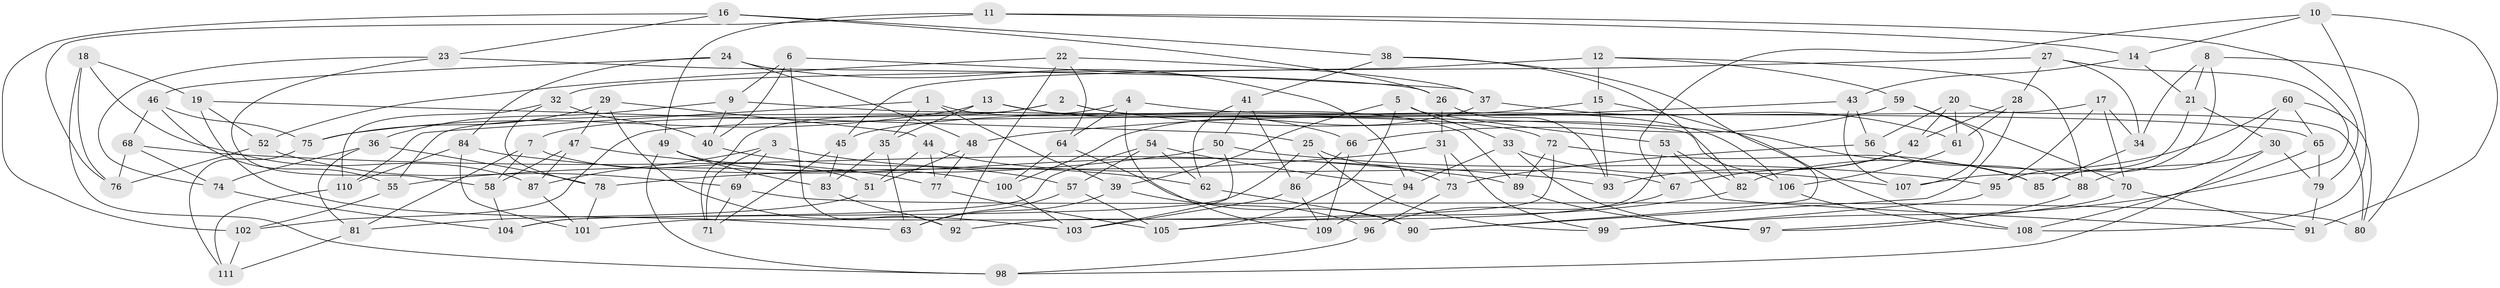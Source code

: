 // coarse degree distribution, {6: 0.5223880597014925, 3: 0.014925373134328358, 5: 0.13432835820895522, 4: 0.3283582089552239}
// Generated by graph-tools (version 1.1) at 2025/42/03/06/25 10:42:18]
// undirected, 111 vertices, 222 edges
graph export_dot {
graph [start="1"]
  node [color=gray90,style=filled];
  1;
  2;
  3;
  4;
  5;
  6;
  7;
  8;
  9;
  10;
  11;
  12;
  13;
  14;
  15;
  16;
  17;
  18;
  19;
  20;
  21;
  22;
  23;
  24;
  25;
  26;
  27;
  28;
  29;
  30;
  31;
  32;
  33;
  34;
  35;
  36;
  37;
  38;
  39;
  40;
  41;
  42;
  43;
  44;
  45;
  46;
  47;
  48;
  49;
  50;
  51;
  52;
  53;
  54;
  55;
  56;
  57;
  58;
  59;
  60;
  61;
  62;
  63;
  64;
  65;
  66;
  67;
  68;
  69;
  70;
  71;
  72;
  73;
  74;
  75;
  76;
  77;
  78;
  79;
  80;
  81;
  82;
  83;
  84;
  85;
  86;
  87;
  88;
  89;
  90;
  91;
  92;
  93;
  94;
  95;
  96;
  97;
  98;
  99;
  100;
  101;
  102;
  103;
  104;
  105;
  106;
  107;
  108;
  109;
  110;
  111;
  1 -- 110;
  1 -- 39;
  1 -- 35;
  1 -- 89;
  2 -- 85;
  2 -- 7;
  2 -- 106;
  2 -- 55;
  3 -- 69;
  3 -- 71;
  3 -- 62;
  3 -- 87;
  4 -- 71;
  4 -- 65;
  4 -- 109;
  4 -- 64;
  5 -- 39;
  5 -- 33;
  5 -- 53;
  5 -- 105;
  6 -- 37;
  6 -- 92;
  6 -- 40;
  6 -- 9;
  7 -- 51;
  7 -- 81;
  7 -- 58;
  8 -- 34;
  8 -- 80;
  8 -- 95;
  8 -- 21;
  9 -- 106;
  9 -- 36;
  9 -- 40;
  10 -- 14;
  10 -- 108;
  10 -- 67;
  10 -- 91;
  11 -- 14;
  11 -- 49;
  11 -- 79;
  11 -- 76;
  12 -- 15;
  12 -- 59;
  12 -- 45;
  12 -- 88;
  13 -- 35;
  13 -- 72;
  13 -- 75;
  13 -- 66;
  14 -- 43;
  14 -- 21;
  15 -- 45;
  15 -- 108;
  15 -- 93;
  16 -- 23;
  16 -- 26;
  16 -- 38;
  16 -- 102;
  17 -- 34;
  17 -- 95;
  17 -- 70;
  17 -- 102;
  18 -- 76;
  18 -- 87;
  18 -- 98;
  18 -- 19;
  19 -- 25;
  19 -- 63;
  19 -- 52;
  20 -- 56;
  20 -- 80;
  20 -- 42;
  20 -- 61;
  21 -- 107;
  21 -- 30;
  22 -- 52;
  22 -- 92;
  22 -- 64;
  22 -- 37;
  23 -- 26;
  23 -- 74;
  23 -- 58;
  24 -- 94;
  24 -- 84;
  24 -- 46;
  24 -- 48;
  25 -- 73;
  25 -- 99;
  25 -- 104;
  26 -- 31;
  26 -- 93;
  27 -- 34;
  27 -- 32;
  27 -- 99;
  27 -- 28;
  28 -- 61;
  28 -- 90;
  28 -- 42;
  29 -- 44;
  29 -- 75;
  29 -- 47;
  29 -- 103;
  30 -- 79;
  30 -- 98;
  30 -- 88;
  31 -- 99;
  31 -- 73;
  31 -- 78;
  32 -- 78;
  32 -- 40;
  32 -- 110;
  33 -- 107;
  33 -- 97;
  33 -- 94;
  34 -- 85;
  35 -- 63;
  35 -- 83;
  36 -- 81;
  36 -- 74;
  36 -- 78;
  37 -- 100;
  37 -- 61;
  38 -- 90;
  38 -- 41;
  38 -- 82;
  39 -- 96;
  39 -- 63;
  40 -- 57;
  41 -- 62;
  41 -- 86;
  41 -- 50;
  42 -- 93;
  42 -- 67;
  43 -- 107;
  43 -- 48;
  43 -- 56;
  44 -- 51;
  44 -- 67;
  44 -- 77;
  45 -- 83;
  45 -- 71;
  46 -- 68;
  46 -- 75;
  46 -- 55;
  47 -- 58;
  47 -- 87;
  47 -- 77;
  48 -- 77;
  48 -- 51;
  49 -- 98;
  49 -- 100;
  49 -- 83;
  50 -- 103;
  50 -- 95;
  50 -- 55;
  51 -- 81;
  52 -- 69;
  52 -- 76;
  53 -- 92;
  53 -- 82;
  53 -- 91;
  54 -- 57;
  54 -- 62;
  54 -- 104;
  54 -- 94;
  55 -- 102;
  56 -- 88;
  56 -- 73;
  57 -- 105;
  57 -- 63;
  58 -- 104;
  59 -- 107;
  59 -- 66;
  59 -- 70;
  60 -- 82;
  60 -- 65;
  60 -- 85;
  60 -- 80;
  61 -- 106;
  62 -- 90;
  64 -- 100;
  64 -- 90;
  65 -- 79;
  65 -- 108;
  66 -- 86;
  66 -- 109;
  67 -- 96;
  68 -- 76;
  68 -- 74;
  68 -- 93;
  69 -- 80;
  69 -- 71;
  70 -- 91;
  70 -- 97;
  72 -- 89;
  72 -- 101;
  72 -- 85;
  73 -- 96;
  74 -- 104;
  75 -- 111;
  77 -- 105;
  78 -- 101;
  79 -- 91;
  81 -- 111;
  82 -- 105;
  83 -- 92;
  84 -- 101;
  84 -- 89;
  84 -- 110;
  86 -- 103;
  86 -- 109;
  87 -- 101;
  88 -- 97;
  89 -- 97;
  94 -- 109;
  95 -- 99;
  96 -- 98;
  100 -- 103;
  102 -- 111;
  106 -- 108;
  110 -- 111;
}
